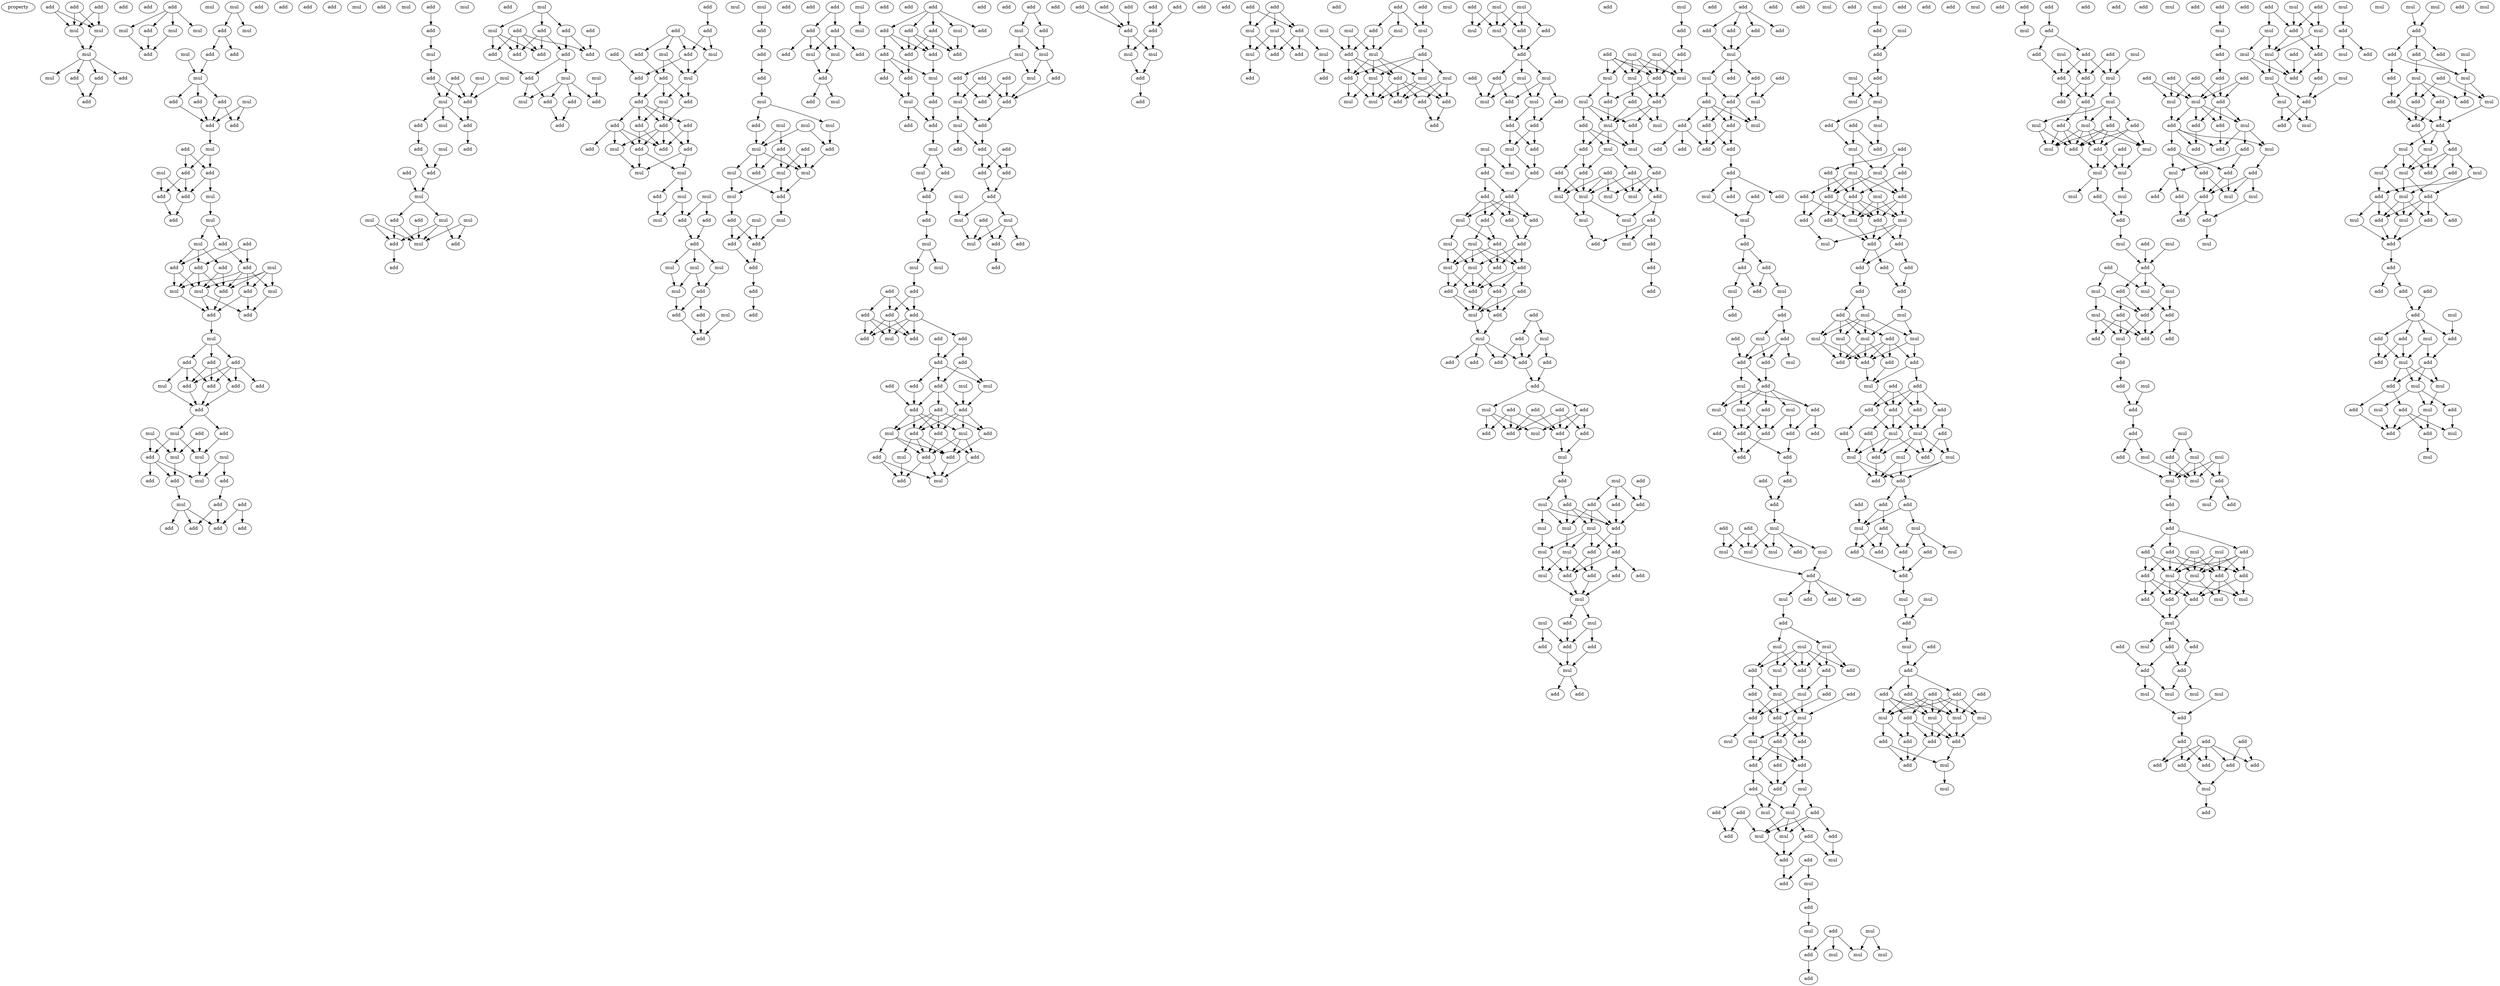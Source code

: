 digraph {
    node [fontcolor=black]
    property [mul=2,lf=1.9]
    0 [ label = add ];
    1 [ label = add ];
    2 [ label = add ];
    3 [ label = add ];
    4 [ label = mul ];
    5 [ label = mul ];
    6 [ label = mul ];
    7 [ label = mul ];
    8 [ label = add ];
    9 [ label = add ];
    10 [ label = add ];
    11 [ label = add ];
    12 [ label = add ];
    13 [ label = add ];
    14 [ label = mul ];
    15 [ label = mul ];
    16 [ label = add ];
    17 [ label = mul ];
    18 [ label = mul ];
    19 [ label = add ];
    20 [ label = mul ];
    21 [ label = add ];
    22 [ label = add ];
    23 [ label = mul ];
    24 [ label = mul ];
    25 [ label = add ];
    26 [ label = add ];
    27 [ label = add ];
    28 [ label = mul ];
    29 [ label = add ];
    30 [ label = add ];
    31 [ label = add ];
    32 [ label = add ];
    33 [ label = mul ];
    34 [ label = add ];
    35 [ label = add ];
    36 [ label = add ];
    37 [ label = mul ];
    38 [ label = add ];
    39 [ label = add ];
    40 [ label = mul ];
    41 [ label = add ];
    42 [ label = mul ];
    43 [ label = add ];
    44 [ label = mul ];
    45 [ label = add ];
    46 [ label = add ];
    47 [ label = add ];
    48 [ label = mul ];
    49 [ label = mul ];
    50 [ label = add ];
    51 [ label = add ];
    52 [ label = mul ];
    53 [ label = add ];
    54 [ label = add ];
    55 [ label = add ];
    56 [ label = add ];
    57 [ label = mul ];
    58 [ label = mul ];
    59 [ label = add ];
    60 [ label = mul ];
    61 [ label = add ];
    62 [ label = add ];
    63 [ label = add ];
    64 [ label = mul ];
    65 [ label = add ];
    66 [ label = add ];
    67 [ label = add ];
    68 [ label = add ];
    69 [ label = add ];
    70 [ label = add ];
    71 [ label = mul ];
    72 [ label = add ];
    73 [ label = add ];
    74 [ label = mul ];
    75 [ label = add ];
    76 [ label = mul ];
    77 [ label = add ];
    78 [ label = add ];
    79 [ label = mul ];
    80 [ label = mul ];
    81 [ label = mul ];
    82 [ label = add ];
    83 [ label = mul ];
    84 [ label = add ];
    85 [ label = add ];
    86 [ label = add ];
    87 [ label = add ];
    88 [ label = mul ];
    89 [ label = add ];
    90 [ label = add ];
    91 [ label = add ];
    92 [ label = add ];
    93 [ label = mul ];
    94 [ label = add ];
    95 [ label = mul ];
    96 [ label = add ];
    97 [ label = mul ];
    98 [ label = mul ];
    99 [ label = add ];
    100 [ label = mul ];
    101 [ label = add ];
    102 [ label = mul ];
    103 [ label = add ];
    104 [ label = mul ];
    105 [ label = add ];
    106 [ label = add ];
    107 [ label = add ];
    108 [ label = mul ];
    109 [ label = add ];
    110 [ label = add ];
    111 [ label = add ];
    112 [ label = mul ];
    113 [ label = mul ];
    114 [ label = add ];
    115 [ label = add ];
    116 [ label = mul ];
    117 [ label = mul ];
    118 [ label = add ];
    119 [ label = mul ];
    120 [ label = add ];
    121 [ label = add ];
    122 [ label = add ];
    123 [ label = mul ];
    124 [ label = add ];
    125 [ label = add ];
    126 [ label = mul ];
    127 [ label = add ];
    128 [ label = add ];
    129 [ label = add ];
    130 [ label = add ];
    131 [ label = add ];
    132 [ label = add ];
    133 [ label = add ];
    134 [ label = mul ];
    135 [ label = add ];
    136 [ label = mul ];
    137 [ label = mul ];
    138 [ label = add ];
    139 [ label = add ];
    140 [ label = add ];
    141 [ label = add ];
    142 [ label = add ];
    143 [ label = add ];
    144 [ label = add ];
    145 [ label = add ];
    146 [ label = add ];
    147 [ label = mul ];
    148 [ label = add ];
    149 [ label = mul ];
    150 [ label = add ];
    151 [ label = add ];
    152 [ label = mul ];
    153 [ label = add ];
    154 [ label = add ];
    155 [ label = mul ];
    156 [ label = add ];
    157 [ label = add ];
    158 [ label = add ];
    159 [ label = add ];
    160 [ label = add ];
    161 [ label = mul ];
    162 [ label = add ];
    163 [ label = add ];
    164 [ label = add ];
    165 [ label = mul ];
    166 [ label = mul ];
    167 [ label = add ];
    168 [ label = mul ];
    169 [ label = mul ];
    170 [ label = mul ];
    171 [ label = mul ];
    172 [ label = add ];
    173 [ label = add ];
    174 [ label = add ];
    175 [ label = mul ];
    176 [ label = mul ];
    177 [ label = mul ];
    178 [ label = mul ];
    179 [ label = add ];
    180 [ label = add ];
    181 [ label = add ];
    182 [ label = mul ];
    183 [ label = add ];
    184 [ label = mul ];
    185 [ label = add ];
    186 [ label = add ];
    187 [ label = add ];
    188 [ label = add ];
    189 [ label = mul ];
    190 [ label = mul ];
    191 [ label = mul ];
    192 [ label = mul ];
    193 [ label = add ];
    194 [ label = mul ];
    195 [ label = add ];
    196 [ label = add ];
    197 [ label = add ];
    198 [ label = mul ];
    199 [ label = mul ];
    200 [ label = mul ];
    201 [ label = add ];
    202 [ label = mul ];
    203 [ label = add ];
    204 [ label = mul ];
    205 [ label = add ];
    206 [ label = mul ];
    207 [ label = add ];
    208 [ label = add ];
    209 [ label = add ];
    210 [ label = add ];
    211 [ label = add ];
    212 [ label = add ];
    213 [ label = add ];
    214 [ label = add ];
    215 [ label = add ];
    216 [ label = add ];
    217 [ label = add ];
    218 [ label = mul ];
    219 [ label = mul ];
    220 [ label = add ];
    221 [ label = mul ];
    222 [ label = add ];
    223 [ label = add ];
    224 [ label = add ];
    225 [ label = mul ];
    226 [ label = mul ];
    227 [ label = add ];
    228 [ label = add ];
    229 [ label = add ];
    230 [ label = add ];
    231 [ label = add ];
    232 [ label = mul ];
    233 [ label = add ];
    234 [ label = add ];
    235 [ label = add ];
    236 [ label = add ];
    237 [ label = add ];
    238 [ label = mul ];
    239 [ label = add ];
    240 [ label = add ];
    241 [ label = mul ];
    242 [ label = add ];
    243 [ label = add ];
    244 [ label = add ];
    245 [ label = mul ];
    246 [ label = mul ];
    247 [ label = add ];
    248 [ label = add ];
    249 [ label = add ];
    250 [ label = mul ];
    251 [ label = add ];
    252 [ label = mul ];
    253 [ label = mul ];
    254 [ label = add ];
    255 [ label = add ];
    256 [ label = add ];
    257 [ label = add ];
    258 [ label = add ];
    259 [ label = add ];
    260 [ label = add ];
    261 [ label = add ];
    262 [ label = add ];
    263 [ label = mul ];
    264 [ label = add ];
    265 [ label = add ];
    266 [ label = add ];
    267 [ label = add ];
    268 [ label = mul ];
    269 [ label = mul ];
    270 [ label = add ];
    271 [ label = add ];
    272 [ label = add ];
    273 [ label = add ];
    274 [ label = add ];
    275 [ label = mul ];
    276 [ label = add ];
    277 [ label = add ];
    278 [ label = mul ];
    279 [ label = mul ];
    280 [ label = add ];
    281 [ label = add ];
    282 [ label = add ];
    283 [ label = add ];
    284 [ label = add ];
    285 [ label = mul ];
    286 [ label = add ];
    287 [ label = mul ];
    288 [ label = add ];
    289 [ label = mul ];
    290 [ label = mul ];
    291 [ label = add ];
    292 [ label = add ];
    293 [ label = mul ];
    294 [ label = add ];
    295 [ label = add ];
    296 [ label = add ];
    297 [ label = add ];
    298 [ label = mul ];
    299 [ label = mul ];
    300 [ label = add ];
    301 [ label = add ];
    302 [ label = add ];
    303 [ label = add ];
    304 [ label = add ];
    305 [ label = add ];
    306 [ label = add ];
    307 [ label = mul ];
    308 [ label = add ];
    309 [ label = mul ];
    310 [ label = add ];
    311 [ label = mul ];
    312 [ label = add ];
    313 [ label = add ];
    314 [ label = mul ];
    315 [ label = add ];
    316 [ label = add ];
    317 [ label = add ];
    318 [ label = add ];
    319 [ label = add ];
    320 [ label = add ];
    321 [ label = add ];
    322 [ label = add ];
    323 [ label = mul ];
    324 [ label = mul ];
    325 [ label = add ];
    326 [ label = add ];
    327 [ label = add ];
    328 [ label = add ];
    329 [ label = add ];
    330 [ label = add ];
    331 [ label = mul ];
    332 [ label = add ];
    333 [ label = mul ];
    334 [ label = add ];
    335 [ label = add ];
    336 [ label = add ];
    337 [ label = mul ];
    338 [ label = mul ];
    339 [ label = add ];
    340 [ label = add ];
    341 [ label = add ];
    342 [ label = add ];
    343 [ label = mul ];
    344 [ label = add ];
    345 [ label = mul ];
    346 [ label = mul ];
    347 [ label = mul ];
    348 [ label = add ];
    349 [ label = mul ];
    350 [ label = add ];
    351 [ label = mul ];
    352 [ label = mul ];
    353 [ label = add ];
    354 [ label = add ];
    355 [ label = mul ];
    356 [ label = add ];
    357 [ label = mul ];
    358 [ label = mul ];
    359 [ label = add ];
    360 [ label = add ];
    361 [ label = add ];
    362 [ label = mul ];
    363 [ label = add ];
    364 [ label = mul ];
    365 [ label = mul ];
    366 [ label = add ];
    367 [ label = mul ];
    368 [ label = mul ];
    369 [ label = add ];
    370 [ label = add ];
    371 [ label = add ];
    372 [ label = mul ];
    373 [ label = add ];
    374 [ label = mul ];
    375 [ label = mul ];
    376 [ label = mul ];
    377 [ label = add ];
    378 [ label = add ];
    379 [ label = add ];
    380 [ label = add ];
    381 [ label = add ];
    382 [ label = mul ];
    383 [ label = mul ];
    384 [ label = add ];
    385 [ label = add ];
    386 [ label = add ];
    387 [ label = mul ];
    388 [ label = add ];
    389 [ label = add ];
    390 [ label = add ];
    391 [ label = mul ];
    392 [ label = add ];
    393 [ label = add ];
    394 [ label = mul ];
    395 [ label = add ];
    396 [ label = mul ];
    397 [ label = add ];
    398 [ label = mul ];
    399 [ label = add ];
    400 [ label = mul ];
    401 [ label = add ];
    402 [ label = add ];
    403 [ label = add ];
    404 [ label = add ];
    405 [ label = add ];
    406 [ label = add ];
    407 [ label = add ];
    408 [ label = mul ];
    409 [ label = add ];
    410 [ label = mul ];
    411 [ label = mul ];
    412 [ label = add ];
    413 [ label = add ];
    414 [ label = add ];
    415 [ label = add ];
    416 [ label = add ];
    417 [ label = add ];
    418 [ label = add ];
    419 [ label = mul ];
    420 [ label = add ];
    421 [ label = add ];
    422 [ label = add ];
    423 [ label = add ];
    424 [ label = mul ];
    425 [ label = add ];
    426 [ label = add ];
    427 [ label = add ];
    428 [ label = mul ];
    429 [ label = add ];
    430 [ label = mul ];
    431 [ label = add ];
    432 [ label = add ];
    433 [ label = mul ];
    434 [ label = add ];
    435 [ label = add ];
    436 [ label = add ];
    437 [ label = mul ];
    438 [ label = add ];
    439 [ label = mul ];
    440 [ label = mul ];
    441 [ label = add ];
    442 [ label = add ];
    443 [ label = mul ];
    444 [ label = mul ];
    445 [ label = mul ];
    446 [ label = add ];
    447 [ label = add ];
    448 [ label = add ];
    449 [ label = add ];
    450 [ label = mul ];
    451 [ label = mul ];
    452 [ label = mul ];
    453 [ label = add ];
    454 [ label = add ];
    455 [ label = add ];
    456 [ label = add ];
    457 [ label = mul ];
    458 [ label = mul ];
    459 [ label = add ];
    460 [ label = add ];
    461 [ label = add ];
    462 [ label = add ];
    463 [ label = mul ];
    464 [ label = add ];
    465 [ label = mul ];
    466 [ label = add ];
    467 [ label = mul ];
    468 [ label = add ];
    469 [ label = mul ];
    470 [ label = mul ];
    471 [ label = add ];
    472 [ label = add ];
    473 [ label = add ];
    474 [ label = mul ];
    475 [ label = mul ];
    476 [ label = add ];
    477 [ label = mul ];
    478 [ label = add ];
    479 [ label = add ];
    480 [ label = mul ];
    481 [ label = mul ];
    482 [ label = add ];
    483 [ label = add ];
    484 [ label = add ];
    485 [ label = add ];
    486 [ label = add ];
    487 [ label = mul ];
    488 [ label = add ];
    489 [ label = mul ];
    490 [ label = mul ];
    491 [ label = mul ];
    492 [ label = mul ];
    493 [ label = add ];
    494 [ label = mul ];
    495 [ label = add ];
    496 [ label = add ];
    497 [ label = mul ];
    498 [ label = add ];
    499 [ label = add ];
    500 [ label = add ];
    501 [ label = add ];
    502 [ label = add ];
    503 [ label = add ];
    504 [ label = add ];
    505 [ label = mul ];
    506 [ label = add ];
    507 [ label = mul ];
    508 [ label = add ];
    509 [ label = add ];
    510 [ label = mul ];
    511 [ label = add ];
    512 [ label = add ];
    513 [ label = add ];
    514 [ label = add ];
    515 [ label = add ];
    516 [ label = mul ];
    517 [ label = add ];
    518 [ label = add ];
    519 [ label = add ];
    520 [ label = add ];
    521 [ label = add ];
    522 [ label = add ];
    523 [ label = add ];
    524 [ label = add ];
    525 [ label = add ];
    526 [ label = mul ];
    527 [ label = mul ];
    528 [ label = add ];
    529 [ label = add ];
    530 [ label = add ];
    531 [ label = mul ];
    532 [ label = mul ];
    533 [ label = add ];
    534 [ label = add ];
    535 [ label = add ];
    536 [ label = add ];
    537 [ label = add ];
    538 [ label = add ];
    539 [ label = mul ];
    540 [ label = add ];
    541 [ label = add ];
    542 [ label = mul ];
    543 [ label = mul ];
    544 [ label = add ];
    545 [ label = mul ];
    546 [ label = add ];
    547 [ label = add ];
    548 [ label = mul ];
    549 [ label = mul ];
    550 [ label = add ];
    551 [ label = add ];
    552 [ label = add ];
    553 [ label = add ];
    554 [ label = add ];
    555 [ label = add ];
    556 [ label = add ];
    557 [ label = add ];
    558 [ label = add ];
    559 [ label = add ];
    560 [ label = mul ];
    561 [ label = add ];
    562 [ label = add ];
    563 [ label = mul ];
    564 [ label = mul ];
    565 [ label = mul ];
    566 [ label = mul ];
    567 [ label = add ];
    568 [ label = add ];
    569 [ label = mul ];
    570 [ label = add ];
    571 [ label = add ];
    572 [ label = mul ];
    573 [ label = add ];
    574 [ label = add ];
    575 [ label = mul ];
    576 [ label = mul ];
    577 [ label = mul ];
    578 [ label = add ];
    579 [ label = add ];
    580 [ label = add ];
    581 [ label = mul ];
    582 [ label = add ];
    583 [ label = add ];
    584 [ label = mul ];
    585 [ label = add ];
    586 [ label = add ];
    587 [ label = mul ];
    588 [ label = add ];
    589 [ label = mul ];
    590 [ label = add ];
    591 [ label = add ];
    592 [ label = mul ];
    593 [ label = add ];
    594 [ label = mul ];
    595 [ label = add ];
    596 [ label = add ];
    597 [ label = add ];
    598 [ label = add ];
    599 [ label = mul ];
    600 [ label = add ];
    601 [ label = add ];
    602 [ label = add ];
    603 [ label = mul ];
    604 [ label = add ];
    605 [ label = mul ];
    606 [ label = add ];
    607 [ label = add ];
    608 [ label = mul ];
    609 [ label = add ];
    610 [ label = add ];
    611 [ label = mul ];
    612 [ label = mul ];
    613 [ label = add ];
    614 [ label = add ];
    615 [ label = add ];
    616 [ label = mul ];
    617 [ label = add ];
    618 [ label = add ];
    619 [ label = mul ];
    620 [ label = mul ];
    621 [ label = mul ];
    622 [ label = mul ];
    623 [ label = add ];
    624 [ label = mul ];
    625 [ label = mul ];
    626 [ label = add ];
    627 [ label = mul ];
    628 [ label = add ];
    629 [ label = add ];
    630 [ label = mul ];
    631 [ label = add ];
    632 [ label = mul ];
    633 [ label = mul ];
    634 [ label = add ];
    635 [ label = add ];
    636 [ label = mul ];
    637 [ label = add ];
    638 [ label = add ];
    639 [ label = mul ];
    640 [ label = mul ];
    641 [ label = mul ];
    642 [ label = add ];
    643 [ label = add ];
    644 [ label = add ];
    645 [ label = mul ];
    646 [ label = add ];
    647 [ label = add ];
    648 [ label = add ];
    649 [ label = add ];
    650 [ label = mul ];
    651 [ label = add ];
    652 [ label = add ];
    653 [ label = mul ];
    654 [ label = mul ];
    655 [ label = add ];
    656 [ label = add ];
    657 [ label = add ];
    658 [ label = add ];
    659 [ label = add ];
    660 [ label = add ];
    661 [ label = add ];
    662 [ label = mul ];
    663 [ label = mul ];
    664 [ label = add ];
    665 [ label = mul ];
    666 [ label = add ];
    667 [ label = mul ];
    668 [ label = mul ];
    669 [ label = mul ];
    670 [ label = add ];
    671 [ label = add ];
    672 [ label = add ];
    673 [ label = add ];
    674 [ label = add ];
    675 [ label = mul ];
    676 [ label = add ];
    677 [ label = add ];
    678 [ label = add ];
    679 [ label = add ];
    680 [ label = add ];
    681 [ label = mul ];
    682 [ label = add ];
    683 [ label = add ];
    684 [ label = add ];
    685 [ label = mul ];
    686 [ label = mul ];
    687 [ label = add ];
    688 [ label = mul ];
    689 [ label = mul ];
    690 [ label = add ];
    691 [ label = add ];
    692 [ label = add ];
    693 [ label = add ];
    694 [ label = add ];
    695 [ label = add ];
    696 [ label = add ];
    697 [ label = mul ];
    698 [ label = add ];
    699 [ label = mul ];
    700 [ label = add ];
    701 [ label = add ];
    702 [ label = add ];
    703 [ label = add ];
    704 [ label = mul ];
    705 [ label = add ];
    706 [ label = mul ];
    707 [ label = add ];
    708 [ label = mul ];
    709 [ label = add ];
    710 [ label = mul ];
    711 [ label = add ];
    712 [ label = mul ];
    713 [ label = add ];
    714 [ label = add ];
    715 [ label = add ];
    716 [ label = add ];
    717 [ label = add ];
    718 [ label = add ];
    719 [ label = add ];
    720 [ label = add ];
    721 [ label = mul ];
    722 [ label = mul ];
    723 [ label = mul ];
    724 [ label = mul ];
    725 [ label = add ];
    726 [ label = add ];
    727 [ label = add ];
    728 [ label = add ];
    729 [ label = add ];
    730 [ label = add ];
    731 [ label = mul ];
    732 [ label = mul ];
    733 [ label = add ];
    734 [ label = mul ];
    735 [ label = add ];
    736 [ label = add ];
    737 [ label = add ];
    738 [ label = mul ];
    739 [ label = add ];
    740 [ label = mul ];
    741 [ label = add ];
    742 [ label = add ];
    743 [ label = mul ];
    744 [ label = add ];
    745 [ label = add ];
    746 [ label = add ];
    747 [ label = mul ];
    748 [ label = add ];
    749 [ label = mul ];
    750 [ label = add ];
    751 [ label = mul ];
    752 [ label = add ];
    753 [ label = mul ];
    754 [ label = add ];
    755 [ label = add ];
    756 [ label = mul ];
    757 [ label = add ];
    758 [ label = mul ];
    759 [ label = mul ];
    760 [ label = add ];
    761 [ label = add ];
    762 [ label = mul ];
    763 [ label = mul ];
    764 [ label = add ];
    765 [ label = mul ];
    766 [ label = add ];
    767 [ label = mul ];
    768 [ label = add ];
    769 [ label = add ];
    770 [ label = add ];
    771 [ label = mul ];
    772 [ label = mul ];
    773 [ label = mul ];
    774 [ label = add ];
    775 [ label = add ];
    776 [ label = mul ];
    777 [ label = add ];
    778 [ label = add ];
    779 [ label = mul ];
    780 [ label = add ];
    781 [ label = add ];
    782 [ label = add ];
    783 [ label = add ];
    784 [ label = mul ];
    785 [ label = add ];
    786 [ label = add ];
    787 [ label = mul ];
    788 [ label = mul ];
    789 [ label = mul ];
    790 [ label = add ];
    791 [ label = mul ];
    792 [ label = add ];
    793 [ label = add ];
    794 [ label = mul ];
    795 [ label = mul ];
    796 [ label = add ];
    797 [ label = mul ];
    798 [ label = add ];
    799 [ label = add ];
    800 [ label = add ];
    801 [ label = add ];
    802 [ label = add ];
    803 [ label = mul ];
    804 [ label = mul ];
    805 [ label = add ];
    806 [ label = add ];
    807 [ label = add ];
    808 [ label = mul ];
    809 [ label = mul ];
    810 [ label = add ];
    811 [ label = add ];
    812 [ label = mul ];
    813 [ label = mul ];
    814 [ label = add ];
    815 [ label = mul ];
    816 [ label = add ];
    817 [ label = add ];
    818 [ label = add ];
    819 [ label = add ];
    820 [ label = mul ];
    821 [ label = add ];
    822 [ label = add ];
    823 [ label = add ];
    824 [ label = mul ];
    825 [ label = mul ];
    826 [ label = mul ];
    827 [ label = mul ];
    828 [ label = add ];
    829 [ label = add ];
    830 [ label = add ];
    831 [ label = add ];
    832 [ label = add ];
    833 [ label = add ];
    834 [ label = add ];
    835 [ label = add ];
    836 [ label = add ];
    837 [ label = mul ];
    838 [ label = mul ];
    839 [ label = add ];
    840 [ label = add ];
    841 [ label = add ];
    842 [ label = add ];
    843 [ label = mul ];
    844 [ label = add ];
    845 [ label = add ];
    846 [ label = add ];
    847 [ label = add ];
    848 [ label = add ];
    849 [ label = add ];
    850 [ label = mul ];
    851 [ label = add ];
    852 [ label = mul ];
    853 [ label = mul ];
    854 [ label = add ];
    855 [ label = add ];
    856 [ label = add ];
    857 [ label = add ];
    858 [ label = add ];
    859 [ label = add ];
    860 [ label = mul ];
    861 [ label = add ];
    862 [ label = add ];
    863 [ label = mul ];
    864 [ label = add ];
    865 [ label = add ];
    866 [ label = add ];
    867 [ label = mul ];
    868 [ label = add ];
    869 [ label = mul ];
    870 [ label = add ];
    871 [ label = add ];
    872 [ label = add ];
    873 [ label = mul ];
    874 [ label = add ];
    875 [ label = mul ];
    876 [ label = add ];
    877 [ label = mul ];
    878 [ label = add ];
    879 [ label = mul ];
    880 [ label = mul ];
    881 [ label = mul ];
    882 [ label = add ];
    883 [ label = add ];
    884 [ label = add ];
    885 [ label = add ];
    886 [ label = mul ];
    887 [ label = mul ];
    888 [ label = mul ];
    889 [ label = add ];
    890 [ label = mul ];
    891 [ label = add ];
    892 [ label = mul ];
    893 [ label = add ];
    894 [ label = mul ];
    895 [ label = mul ];
    896 [ label = mul ];
    897 [ label = mul ];
    898 [ label = add ];
    899 [ label = add ];
    900 [ label = add ];
    901 [ label = add ];
    902 [ label = add ];
    903 [ label = mul ];
    904 [ label = add ];
    905 [ label = add ];
    906 [ label = mul ];
    907 [ label = mul ];
    908 [ label = add ];
    909 [ label = add ];
    910 [ label = mul ];
    911 [ label = add ];
    912 [ label = add ];
    913 [ label = add ];
    914 [ label = add ];
    915 [ label = add ];
    916 [ label = add ];
    917 [ label = mul ];
    918 [ label = mul ];
    919 [ label = mul ];
    920 [ label = add ];
    921 [ label = add ];
    922 [ label = mul ];
    923 [ label = mul ];
    924 [ label = add ];
    925 [ label = mul ];
    926 [ label = add ];
    927 [ label = mul ];
    928 [ label = mul ];
    929 [ label = add ];
    930 [ label = add ];
    931 [ label = add ];
    932 [ label = add ];
    933 [ label = mul ];
    934 [ label = add ];
    935 [ label = add ];
    936 [ label = add ];
    937 [ label = add ];
    938 [ label = mul ];
    939 [ label = add ];
    940 [ label = mul ];
    941 [ label = add ];
    942 [ label = add ];
    943 [ label = add ];
    944 [ label = add ];
    945 [ label = add ];
    946 [ label = mul ];
    947 [ label = mul ];
    948 [ label = add ];
    949 [ label = mul ];
    950 [ label = add ];
    951 [ label = add ];
    952 [ label = mul ];
    953 [ label = add ];
    954 [ label = mul ];
    955 [ label = mul ];
    956 [ label = add ];
    957 [ label = add ];
    958 [ label = mul ];
    0 -> 4 [ name = 0 ];
    0 -> 5 [ name = 1 ];
    1 -> 4 [ name = 2 ];
    1 -> 5 [ name = 3 ];
    3 -> 4 [ name = 4 ];
    3 -> 5 [ name = 5 ];
    4 -> 6 [ name = 6 ];
    5 -> 6 [ name = 7 ];
    6 -> 7 [ name = 8 ];
    6 -> 9 [ name = 9 ];
    6 -> 10 [ name = 10 ];
    6 -> 11 [ name = 11 ];
    9 -> 12 [ name = 12 ];
    10 -> 12 [ name = 13 ];
    13 -> 15 [ name = 14 ];
    13 -> 16 [ name = 15 ];
    13 -> 17 [ name = 16 ];
    13 -> 18 [ name = 17 ];
    15 -> 19 [ name = 18 ];
    16 -> 19 [ name = 19 ];
    17 -> 19 [ name = 20 ];
    20 -> 22 [ name = 21 ];
    20 -> 23 [ name = 22 ];
    22 -> 25 [ name = 23 ];
    22 -> 27 [ name = 24 ];
    24 -> 28 [ name = 25 ];
    25 -> 28 [ name = 26 ];
    28 -> 29 [ name = 27 ];
    28 -> 31 [ name = 28 ];
    28 -> 32 [ name = 29 ];
    29 -> 34 [ name = 30 ];
    29 -> 35 [ name = 31 ];
    31 -> 34 [ name = 32 ];
    32 -> 34 [ name = 33 ];
    33 -> 34 [ name = 34 ];
    33 -> 35 [ name = 35 ];
    34 -> 37 [ name = 36 ];
    36 -> 39 [ name = 37 ];
    36 -> 41 [ name = 38 ];
    37 -> 39 [ name = 39 ];
    37 -> 41 [ name = 40 ];
    39 -> 43 [ name = 41 ];
    39 -> 46 [ name = 42 ];
    40 -> 43 [ name = 43 ];
    40 -> 46 [ name = 44 ];
    41 -> 44 [ name = 45 ];
    41 -> 46 [ name = 46 ];
    43 -> 47 [ name = 47 ];
    44 -> 48 [ name = 48 ];
    46 -> 47 [ name = 49 ];
    48 -> 49 [ name = 50 ];
    48 -> 51 [ name = 51 ];
    49 -> 53 [ name = 52 ];
    49 -> 54 [ name = 53 ];
    49 -> 56 [ name = 54 ];
    50 -> 53 [ name = 55 ];
    50 -> 55 [ name = 56 ];
    51 -> 55 [ name = 57 ];
    51 -> 56 [ name = 58 ];
    52 -> 58 [ name = 59 ];
    52 -> 59 [ name = 60 ];
    52 -> 60 [ name = 61 ];
    52 -> 61 [ name = 62 ];
    53 -> 57 [ name = 63 ];
    53 -> 58 [ name = 64 ];
    53 -> 59 [ name = 65 ];
    54 -> 58 [ name = 66 ];
    54 -> 59 [ name = 67 ];
    55 -> 57 [ name = 68 ];
    55 -> 59 [ name = 69 ];
    55 -> 60 [ name = 70 ];
    55 -> 61 [ name = 71 ];
    56 -> 57 [ name = 72 ];
    56 -> 58 [ name = 73 ];
    57 -> 62 [ name = 74 ];
    58 -> 62 [ name = 75 ];
    58 -> 63 [ name = 76 ];
    59 -> 62 [ name = 77 ];
    60 -> 63 [ name = 78 ];
    61 -> 62 [ name = 79 ];
    61 -> 63 [ name = 80 ];
    62 -> 64 [ name = 81 ];
    64 -> 65 [ name = 82 ];
    64 -> 66 [ name = 83 ];
    64 -> 67 [ name = 84 ];
    65 -> 68 [ name = 85 ];
    65 -> 69 [ name = 86 ];
    65 -> 72 [ name = 87 ];
    66 -> 68 [ name = 88 ];
    66 -> 69 [ name = 89 ];
    66 -> 70 [ name = 90 ];
    66 -> 72 [ name = 91 ];
    67 -> 68 [ name = 92 ];
    67 -> 69 [ name = 93 ];
    67 -> 71 [ name = 94 ];
    68 -> 73 [ name = 95 ];
    69 -> 73 [ name = 96 ];
    71 -> 73 [ name = 97 ];
    72 -> 73 [ name = 98 ];
    73 -> 74 [ name = 99 ];
    73 -> 77 [ name = 100 ];
    74 -> 78 [ name = 101 ];
    74 -> 79 [ name = 102 ];
    74 -> 81 [ name = 103 ];
    75 -> 79 [ name = 104 ];
    75 -> 81 [ name = 105 ];
    76 -> 78 [ name = 106 ];
    76 -> 81 [ name = 107 ];
    77 -> 79 [ name = 108 ];
    78 -> 82 [ name = 109 ];
    78 -> 83 [ name = 110 ];
    78 -> 84 [ name = 111 ];
    79 -> 83 [ name = 112 ];
    80 -> 83 [ name = 113 ];
    80 -> 85 [ name = 114 ];
    81 -> 84 [ name = 115 ];
    84 -> 88 [ name = 116 ];
    85 -> 86 [ name = 117 ];
    86 -> 89 [ name = 118 ];
    86 -> 90 [ name = 119 ];
    87 -> 90 [ name = 120 ];
    87 -> 92 [ name = 121 ];
    88 -> 89 [ name = 122 ];
    88 -> 90 [ name = 123 ];
    88 -> 91 [ name = 124 ];
    94 -> 96 [ name = 125 ];
    96 -> 97 [ name = 126 ];
    97 -> 99 [ name = 127 ];
    98 -> 103 [ name = 128 ];
    99 -> 102 [ name = 129 ];
    99 -> 103 [ name = 130 ];
    100 -> 103 [ name = 131 ];
    101 -> 102 [ name = 132 ];
    101 -> 103 [ name = 133 ];
    102 -> 104 [ name = 134 ];
    102 -> 105 [ name = 135 ];
    102 -> 106 [ name = 136 ];
    103 -> 106 [ name = 137 ];
    105 -> 109 [ name = 138 ];
    106 -> 107 [ name = 139 ];
    108 -> 111 [ name = 140 ];
    109 -> 111 [ name = 141 ];
    110 -> 112 [ name = 142 ];
    111 -> 112 [ name = 143 ];
    112 -> 113 [ name = 144 ];
    112 -> 115 [ name = 145 ];
    113 -> 118 [ name = 146 ];
    113 -> 119 [ name = 147 ];
    113 -> 120 [ name = 148 ];
    114 -> 119 [ name = 149 ];
    115 -> 118 [ name = 150 ];
    115 -> 119 [ name = 151 ];
    116 -> 118 [ name = 152 ];
    116 -> 119 [ name = 153 ];
    117 -> 119 [ name = 154 ];
    117 -> 120 [ name = 155 ];
    118 -> 122 [ name = 156 ];
    123 -> 126 [ name = 157 ];
    123 -> 127 [ name = 158 ];
    123 -> 128 [ name = 159 ];
    124 -> 132 [ name = 160 ];
    125 -> 129 [ name = 161 ];
    125 -> 131 [ name = 162 ];
    125 -> 132 [ name = 163 ];
    125 -> 133 [ name = 164 ];
    126 -> 129 [ name = 165 ];
    126 -> 131 [ name = 166 ];
    126 -> 133 [ name = 167 ];
    127 -> 130 [ name = 168 ];
    127 -> 132 [ name = 169 ];
    128 -> 130 [ name = 170 ];
    128 -> 131 [ name = 171 ];
    128 -> 133 [ name = 172 ];
    129 -> 135 [ name = 173 ];
    130 -> 135 [ name = 174 ];
    130 -> 136 [ name = 175 ];
    134 -> 138 [ name = 176 ];
    135 -> 137 [ name = 177 ];
    135 -> 140 [ name = 178 ];
    136 -> 137 [ name = 179 ];
    136 -> 138 [ name = 180 ];
    136 -> 139 [ name = 181 ];
    136 -> 140 [ name = 182 ];
    139 -> 141 [ name = 183 ];
    140 -> 141 [ name = 184 ];
    142 -> 144 [ name = 185 ];
    143 -> 145 [ name = 186 ];
    143 -> 147 [ name = 187 ];
    143 -> 148 [ name = 188 ];
    143 -> 149 [ name = 189 ];
    144 -> 147 [ name = 190 ];
    144 -> 148 [ name = 191 ];
    145 -> 151 [ name = 192 ];
    146 -> 150 [ name = 193 ];
    147 -> 152 [ name = 194 ];
    148 -> 150 [ name = 195 ];
    148 -> 152 [ name = 196 ];
    149 -> 151 [ name = 197 ];
    149 -> 152 [ name = 198 ];
    150 -> 153 [ name = 199 ];
    151 -> 153 [ name = 200 ];
    151 -> 154 [ name = 201 ];
    151 -> 155 [ name = 202 ];
    152 -> 154 [ name = 203 ];
    152 -> 155 [ name = 204 ];
    153 -> 156 [ name = 205 ];
    153 -> 157 [ name = 206 ];
    153 -> 158 [ name = 207 ];
    153 -> 159 [ name = 208 ];
    154 -> 157 [ name = 209 ];
    155 -> 157 [ name = 210 ];
    155 -> 158 [ name = 211 ];
    156 -> 163 [ name = 212 ];
    156 -> 164 [ name = 213 ];
    157 -> 161 [ name = 214 ];
    157 -> 162 [ name = 215 ];
    157 -> 163 [ name = 216 ];
    157 -> 164 [ name = 217 ];
    158 -> 162 [ name = 218 ];
    158 -> 164 [ name = 219 ];
    159 -> 160 [ name = 220 ];
    159 -> 161 [ name = 221 ];
    159 -> 162 [ name = 222 ];
    159 -> 164 [ name = 223 ];
    161 -> 166 [ name = 224 ];
    162 -> 165 [ name = 225 ];
    162 -> 166 [ name = 226 ];
    163 -> 165 [ name = 227 ];
    163 -> 166 [ name = 228 ];
    165 -> 167 [ name = 229 ];
    165 -> 169 [ name = 230 ];
    167 -> 171 [ name = 231 ];
    169 -> 171 [ name = 232 ];
    169 -> 172 [ name = 233 ];
    170 -> 172 [ name = 234 ];
    170 -> 173 [ name = 235 ];
    172 -> 174 [ name = 236 ];
    173 -> 174 [ name = 237 ];
    174 -> 175 [ name = 238 ];
    174 -> 176 [ name = 239 ];
    174 -> 177 [ name = 240 ];
    175 -> 178 [ name = 241 ];
    175 -> 179 [ name = 242 ];
    176 -> 179 [ name = 243 ];
    177 -> 178 [ name = 244 ];
    178 -> 181 [ name = 245 ];
    179 -> 180 [ name = 246 ];
    179 -> 181 [ name = 247 ];
    180 -> 183 [ name = 248 ];
    181 -> 183 [ name = 249 ];
    182 -> 183 [ name = 250 ];
    184 -> 185 [ name = 251 ];
    185 -> 186 [ name = 252 ];
    186 -> 188 [ name = 253 ];
    188 -> 189 [ name = 254 ];
    189 -> 192 [ name = 255 ];
    189 -> 193 [ name = 256 ];
    190 -> 194 [ name = 257 ];
    190 -> 197 [ name = 258 ];
    191 -> 194 [ name = 259 ];
    191 -> 196 [ name = 260 ];
    192 -> 196 [ name = 261 ];
    193 -> 194 [ name = 262 ];
    194 -> 198 [ name = 263 ];
    194 -> 199 [ name = 264 ];
    194 -> 201 [ name = 265 ];
    195 -> 199 [ name = 266 ];
    195 -> 200 [ name = 267 ];
    196 -> 199 [ name = 268 ];
    197 -> 199 [ name = 269 ];
    197 -> 200 [ name = 270 ];
    197 -> 201 [ name = 271 ];
    198 -> 202 [ name = 272 ];
    198 -> 203 [ name = 273 ];
    199 -> 203 [ name = 274 ];
    200 -> 202 [ name = 275 ];
    200 -> 203 [ name = 276 ];
    202 -> 205 [ name = 277 ];
    203 -> 206 [ name = 278 ];
    204 -> 208 [ name = 279 ];
    204 -> 209 [ name = 280 ];
    205 -> 208 [ name = 281 ];
    205 -> 209 [ name = 282 ];
    206 -> 209 [ name = 283 ];
    208 -> 210 [ name = 284 ];
    209 -> 210 [ name = 285 ];
    210 -> 211 [ name = 286 ];
    211 -> 212 [ name = 287 ];
    213 -> 214 [ name = 288 ];
    213 -> 215 [ name = 289 ];
    214 -> 217 [ name = 290 ];
    214 -> 218 [ name = 291 ];
    214 -> 219 [ name = 292 ];
    215 -> 216 [ name = 293 ];
    215 -> 218 [ name = 294 ];
    215 -> 219 [ name = 295 ];
    218 -> 220 [ name = 296 ];
    219 -> 220 [ name = 297 ];
    220 -> 223 [ name = 298 ];
    220 -> 225 [ name = 299 ];
    221 -> 226 [ name = 300 ];
    227 -> 228 [ name = 301 ];
    227 -> 229 [ name = 302 ];
    227 -> 230 [ name = 303 ];
    227 -> 231 [ name = 304 ];
    227 -> 232 [ name = 305 ];
    228 -> 234 [ name = 306 ];
    228 -> 235 [ name = 307 ];
    228 -> 236 [ name = 308 ];
    230 -> 233 [ name = 309 ];
    230 -> 234 [ name = 310 ];
    230 -> 235 [ name = 311 ];
    231 -> 233 [ name = 312 ];
    231 -> 234 [ name = 313 ];
    231 -> 235 [ name = 314 ];
    232 -> 233 [ name = 315 ];
    234 -> 238 [ name = 316 ];
    235 -> 239 [ name = 317 ];
    236 -> 237 [ name = 318 ];
    236 -> 238 [ name = 319 ];
    236 -> 239 [ name = 320 ];
    237 -> 241 [ name = 321 ];
    238 -> 242 [ name = 322 ];
    239 -> 241 [ name = 323 ];
    241 -> 243 [ name = 324 ];
    241 -> 244 [ name = 325 ];
    242 -> 243 [ name = 326 ];
    243 -> 245 [ name = 327 ];
    245 -> 246 [ name = 328 ];
    245 -> 247 [ name = 329 ];
    246 -> 248 [ name = 330 ];
    247 -> 248 [ name = 331 ];
    248 -> 249 [ name = 332 ];
    249 -> 250 [ name = 333 ];
    250 -> 252 [ name = 334 ];
    250 -> 253 [ name = 335 ];
    252 -> 254 [ name = 336 ];
    254 -> 256 [ name = 337 ];
    254 -> 258 [ name = 338 ];
    255 -> 256 [ name = 339 ];
    255 -> 257 [ name = 340 ];
    255 -> 258 [ name = 341 ];
    256 -> 259 [ name = 342 ];
    256 -> 260 [ name = 343 ];
    256 -> 262 [ name = 344 ];
    256 -> 263 [ name = 345 ];
    257 -> 260 [ name = 346 ];
    257 -> 262 [ name = 347 ];
    257 -> 263 [ name = 348 ];
    258 -> 260 [ name = 349 ];
    258 -> 262 [ name = 350 ];
    258 -> 263 [ name = 351 ];
    259 -> 264 [ name = 352 ];
    259 -> 265 [ name = 353 ];
    261 -> 264 [ name = 354 ];
    264 -> 267 [ name = 355 ];
    264 -> 268 [ name = 356 ];
    264 -> 270 [ name = 357 ];
    265 -> 267 [ name = 358 ];
    265 -> 268 [ name = 359 ];
    266 -> 271 [ name = 360 ];
    267 -> 271 [ name = 361 ];
    267 -> 272 [ name = 362 ];
    267 -> 273 [ name = 363 ];
    268 -> 272 [ name = 364 ];
    269 -> 272 [ name = 365 ];
    270 -> 271 [ name = 366 ];
    271 -> 275 [ name = 367 ];
    271 -> 276 [ name = 368 ];
    271 -> 277 [ name = 369 ];
    271 -> 278 [ name = 370 ];
    272 -> 274 [ name = 371 ];
    272 -> 276 [ name = 372 ];
    272 -> 277 [ name = 373 ];
    272 -> 278 [ name = 374 ];
    273 -> 274 [ name = 375 ];
    273 -> 275 [ name = 376 ];
    273 -> 276 [ name = 377 ];
    273 -> 277 [ name = 378 ];
    274 -> 280 [ name = 379 ];
    275 -> 280 [ name = 380 ];
    275 -> 281 [ name = 381 ];
    275 -> 282 [ name = 382 ];
    276 -> 281 [ name = 383 ];
    276 -> 283 [ name = 384 ];
    277 -> 279 [ name = 385 ];
    277 -> 280 [ name = 386 ];
    277 -> 281 [ name = 387 ];
    278 -> 280 [ name = 388 ];
    278 -> 281 [ name = 389 ];
    278 -> 283 [ name = 390 ];
    279 -> 284 [ name = 391 ];
    280 -> 285 [ name = 392 ];
    281 -> 284 [ name = 393 ];
    281 -> 285 [ name = 394 ];
    282 -> 284 [ name = 395 ];
    282 -> 285 [ name = 396 ];
    283 -> 285 [ name = 397 ];
    286 -> 287 [ name = 398 ];
    286 -> 288 [ name = 399 ];
    287 -> 289 [ name = 400 ];
    287 -> 290 [ name = 401 ];
    288 -> 289 [ name = 402 ];
    289 -> 293 [ name = 403 ];
    289 -> 294 [ name = 404 ];
    290 -> 292 [ name = 405 ];
    290 -> 293 [ name = 406 ];
    291 -> 296 [ name = 407 ];
    291 -> 297 [ name = 408 ];
    292 -> 297 [ name = 409 ];
    292 -> 298 [ name = 410 ];
    293 -> 296 [ name = 411 ];
    294 -> 296 [ name = 412 ];
    295 -> 296 [ name = 413 ];
    295 -> 298 [ name = 414 ];
    296 -> 300 [ name = 415 ];
    298 -> 299 [ name = 416 ];
    298 -> 300 [ name = 417 ];
    299 -> 301 [ name = 418 ];
    299 -> 303 [ name = 419 ];
    300 -> 301 [ name = 420 ];
    301 -> 304 [ name = 421 ];
    301 -> 305 [ name = 422 ];
    302 -> 304 [ name = 423 ];
    302 -> 305 [ name = 424 ];
    304 -> 308 [ name = 425 ];
    305 -> 308 [ name = 426 ];
    307 -> 309 [ name = 427 ];
    308 -> 309 [ name = 428 ];
    308 -> 311 [ name = 429 ];
    309 -> 314 [ name = 430 ];
    310 -> 313 [ name = 431 ];
    310 -> 314 [ name = 432 ];
    311 -> 312 [ name = 433 ];
    311 -> 313 [ name = 434 ];
    311 -> 314 [ name = 435 ];
    313 -> 315 [ name = 436 ];
    316 -> 321 [ name = 437 ];
    317 -> 321 [ name = 438 ];
    318 -> 322 [ name = 439 ];
    319 -> 322 [ name = 440 ];
    320 -> 321 [ name = 441 ];
    321 -> 323 [ name = 442 ];
    321 -> 324 [ name = 443 ];
    322 -> 323 [ name = 444 ];
    322 -> 324 [ name = 445 ];
    323 -> 325 [ name = 446 ];
    324 -> 325 [ name = 447 ];
    325 -> 327 [ name = 448 ];
    329 -> 331 [ name = 449 ];
    329 -> 332 [ name = 450 ];
    329 -> 333 [ name = 451 ];
    330 -> 332 [ name = 452 ];
    330 -> 333 [ name = 453 ];
    331 -> 335 [ name = 454 ];
    331 -> 336 [ name = 455 ];
    331 -> 338 [ name = 456 ];
    332 -> 335 [ name = 457 ];
    332 -> 336 [ name = 458 ];
    332 -> 337 [ name = 459 ];
    333 -> 335 [ name = 460 ];
    333 -> 338 [ name = 461 ];
    337 -> 340 [ name = 462 ];
    338 -> 339 [ name = 463 ];
    341 -> 345 [ name = 464 ];
    342 -> 344 [ name = 465 ];
    342 -> 345 [ name = 466 ];
    342 -> 346 [ name = 467 ];
    343 -> 348 [ name = 468 ];
    343 -> 349 [ name = 469 ];
    344 -> 348 [ name = 470 ];
    344 -> 349 [ name = 471 ];
    345 -> 350 [ name = 472 ];
    346 -> 349 [ name = 473 ];
    347 -> 348 [ name = 474 ];
    348 -> 351 [ name = 475 ];
    348 -> 353 [ name = 476 ];
    348 -> 354 [ name = 477 ];
    349 -> 351 [ name = 478 ];
    349 -> 352 [ name = 479 ];
    349 -> 353 [ name = 480 ];
    349 -> 354 [ name = 481 ];
    350 -> 351 [ name = 482 ];
    350 -> 352 [ name = 483 ];
    350 -> 354 [ name = 484 ];
    350 -> 355 [ name = 485 ];
    351 -> 356 [ name = 486 ];
    351 -> 357 [ name = 487 ];
    351 -> 358 [ name = 488 ];
    352 -> 356 [ name = 489 ];
    352 -> 358 [ name = 490 ];
    352 -> 359 [ name = 491 ];
    353 -> 356 [ name = 492 ];
    353 -> 358 [ name = 493 ];
    353 -> 359 [ name = 494 ];
    353 -> 360 [ name = 495 ];
    354 -> 357 [ name = 496 ];
    354 -> 358 [ name = 497 ];
    355 -> 356 [ name = 498 ];
    355 -> 359 [ name = 499 ];
    355 -> 360 [ name = 500 ];
    359 -> 361 [ name = 501 ];
    360 -> 361 [ name = 502 ];
    363 -> 367 [ name = 503 ];
    363 -> 368 [ name = 504 ];
    364 -> 366 [ name = 505 ];
    364 -> 368 [ name = 506 ];
    364 -> 369 [ name = 507 ];
    365 -> 366 [ name = 508 ];
    365 -> 367 [ name = 509 ];
    365 -> 368 [ name = 510 ];
    366 -> 370 [ name = 511 ];
    368 -> 370 [ name = 512 ];
    369 -> 370 [ name = 513 ];
    370 -> 371 [ name = 514 ];
    370 -> 372 [ name = 515 ];
    370 -> 374 [ name = 516 ];
    371 -> 376 [ name = 517 ];
    371 -> 378 [ name = 518 ];
    372 -> 375 [ name = 519 ];
    372 -> 376 [ name = 520 ];
    373 -> 376 [ name = 521 ];
    374 -> 375 [ name = 522 ];
    374 -> 378 [ name = 523 ];
    374 -> 379 [ name = 524 ];
    375 -> 380 [ name = 525 ];
    375 -> 381 [ name = 526 ];
    378 -> 381 [ name = 527 ];
    379 -> 380 [ name = 528 ];
    380 -> 382 [ name = 529 ];
    380 -> 384 [ name = 530 ];
    381 -> 382 [ name = 531 ];
    381 -> 384 [ name = 532 ];
    382 -> 386 [ name = 533 ];
    382 -> 387 [ name = 534 ];
    383 -> 385 [ name = 535 ];
    383 -> 387 [ name = 536 ];
    384 -> 386 [ name = 537 ];
    385 -> 388 [ name = 538 ];
    385 -> 389 [ name = 539 ];
    386 -> 388 [ name = 540 ];
    388 -> 390 [ name = 541 ];
    388 -> 391 [ name = 542 ];
    388 -> 392 [ name = 543 ];
    388 -> 393 [ name = 544 ];
    389 -> 390 [ name = 545 ];
    389 -> 391 [ name = 546 ];
    389 -> 392 [ name = 547 ];
    389 -> 393 [ name = 548 ];
    390 -> 396 [ name = 549 ];
    390 -> 397 [ name = 550 ];
    391 -> 394 [ name = 551 ];
    391 -> 397 [ name = 552 ];
    392 -> 395 [ name = 553 ];
    393 -> 395 [ name = 554 ];
    394 -> 398 [ name = 555 ];
    394 -> 400 [ name = 556 ];
    395 -> 398 [ name = 557 ];
    395 -> 399 [ name = 558 ];
    395 -> 401 [ name = 559 ];
    396 -> 398 [ name = 560 ];
    396 -> 399 [ name = 561 ];
    396 -> 400 [ name = 562 ];
    396 -> 401 [ name = 563 ];
    397 -> 399 [ name = 564 ];
    397 -> 400 [ name = 565 ];
    397 -> 401 [ name = 566 ];
    398 -> 402 [ name = 567 ];
    398 -> 403 [ name = 568 ];
    398 -> 405 [ name = 569 ];
    399 -> 405 [ name = 570 ];
    400 -> 403 [ name = 571 ];
    400 -> 405 [ name = 572 ];
    401 -> 402 [ name = 573 ];
    401 -> 404 [ name = 574 ];
    401 -> 405 [ name = 575 ];
    402 -> 406 [ name = 576 ];
    402 -> 408 [ name = 577 ];
    403 -> 406 [ name = 578 ];
    403 -> 408 [ name = 579 ];
    404 -> 406 [ name = 580 ];
    404 -> 408 [ name = 581 ];
    405 -> 408 [ name = 582 ];
    406 -> 410 [ name = 583 ];
    407 -> 409 [ name = 584 ];
    407 -> 411 [ name = 585 ];
    408 -> 410 [ name = 586 ];
    409 -> 413 [ name = 587 ];
    409 -> 414 [ name = 588 ];
    410 -> 412 [ name = 589 ];
    410 -> 413 [ name = 590 ];
    410 -> 414 [ name = 591 ];
    410 -> 415 [ name = 592 ];
    411 -> 413 [ name = 593 ];
    411 -> 416 [ name = 594 ];
    413 -> 417 [ name = 595 ];
    416 -> 417 [ name = 596 ];
    417 -> 418 [ name = 597 ];
    417 -> 419 [ name = 598 ];
    418 -> 423 [ name = 599 ];
    418 -> 424 [ name = 600 ];
    418 -> 425 [ name = 601 ];
    419 -> 424 [ name = 602 ];
    419 -> 426 [ name = 603 ];
    419 -> 427 [ name = 604 ];
    420 -> 425 [ name = 605 ];
    420 -> 426 [ name = 606 ];
    420 -> 427 [ name = 607 ];
    421 -> 423 [ name = 608 ];
    421 -> 425 [ name = 609 ];
    421 -> 426 [ name = 610 ];
    422 -> 425 [ name = 611 ];
    422 -> 426 [ name = 612 ];
    423 -> 428 [ name = 613 ];
    425 -> 428 [ name = 614 ];
    428 -> 431 [ name = 615 ];
    429 -> 436 [ name = 616 ];
    430 -> 432 [ name = 617 ];
    430 -> 435 [ name = 618 ];
    430 -> 436 [ name = 619 ];
    431 -> 433 [ name = 620 ];
    431 -> 434 [ name = 621 ];
    432 -> 438 [ name = 622 ];
    432 -> 439 [ name = 623 ];
    432 -> 440 [ name = 624 ];
    433 -> 437 [ name = 625 ];
    433 -> 438 [ name = 626 ];
    433 -> 440 [ name = 627 ];
    434 -> 438 [ name = 628 ];
    434 -> 439 [ name = 629 ];
    434 -> 440 [ name = 630 ];
    435 -> 438 [ name = 631 ];
    436 -> 438 [ name = 632 ];
    437 -> 444 [ name = 633 ];
    438 -> 441 [ name = 634 ];
    438 -> 442 [ name = 635 ];
    439 -> 441 [ name = 636 ];
    439 -> 442 [ name = 637 ];
    439 -> 443 [ name = 638 ];
    439 -> 444 [ name = 639 ];
    440 -> 443 [ name = 640 ];
    441 -> 446 [ name = 641 ];
    441 -> 447 [ name = 642 ];
    441 -> 448 [ name = 643 ];
    442 -> 446 [ name = 644 ];
    442 -> 449 [ name = 645 ];
    443 -> 445 [ name = 646 ];
    443 -> 446 [ name = 647 ];
    443 -> 449 [ name = 648 ];
    444 -> 445 [ name = 649 ];
    444 -> 446 [ name = 650 ];
    445 -> 450 [ name = 651 ];
    446 -> 450 [ name = 652 ];
    447 -> 450 [ name = 653 ];
    449 -> 450 [ name = 654 ];
    450 -> 452 [ name = 655 ];
    450 -> 453 [ name = 656 ];
    451 -> 454 [ name = 657 ];
    451 -> 455 [ name = 658 ];
    452 -> 454 [ name = 659 ];
    452 -> 456 [ name = 660 ];
    453 -> 454 [ name = 661 ];
    454 -> 457 [ name = 662 ];
    455 -> 457 [ name = 663 ];
    456 -> 457 [ name = 664 ];
    457 -> 460 [ name = 665 ];
    457 -> 461 [ name = 666 ];
    458 -> 462 [ name = 667 ];
    462 -> 464 [ name = 668 ];
    463 -> 468 [ name = 669 ];
    463 -> 469 [ name = 670 ];
    463 -> 470 [ name = 671 ];
    464 -> 468 [ name = 672 ];
    464 -> 470 [ name = 673 ];
    465 -> 467 [ name = 674 ];
    465 -> 468 [ name = 675 ];
    465 -> 469 [ name = 676 ];
    465 -> 470 [ name = 677 ];
    466 -> 467 [ name = 678 ];
    466 -> 468 [ name = 679 ];
    466 -> 469 [ name = 680 ];
    466 -> 470 [ name = 681 ];
    467 -> 472 [ name = 682 ];
    467 -> 474 [ name = 683 ];
    468 -> 472 [ name = 684 ];
    468 -> 473 [ name = 685 ];
    469 -> 471 [ name = 686 ];
    469 -> 473 [ name = 687 ];
    470 -> 473 [ name = 688 ];
    471 -> 475 [ name = 689 ];
    471 -> 477 [ name = 690 ];
    472 -> 477 [ name = 691 ];
    473 -> 475 [ name = 692 ];
    473 -> 477 [ name = 693 ];
    473 -> 478 [ name = 694 ];
    474 -> 476 [ name = 695 ];
    474 -> 477 [ name = 696 ];
    474 -> 478 [ name = 697 ];
    476 -> 479 [ name = 698 ];
    476 -> 480 [ name = 699 ];
    476 -> 481 [ name = 700 ];
    477 -> 479 [ name = 701 ];
    477 -> 480 [ name = 702 ];
    477 -> 481 [ name = 703 ];
    478 -> 480 [ name = 704 ];
    479 -> 484 [ name = 705 ];
    479 -> 486 [ name = 706 ];
    480 -> 483 [ name = 707 ];
    481 -> 482 [ name = 708 ];
    481 -> 484 [ name = 709 ];
    482 -> 488 [ name = 710 ];
    482 -> 489 [ name = 711 ];
    482 -> 490 [ name = 712 ];
    483 -> 488 [ name = 713 ];
    483 -> 489 [ name = 714 ];
    483 -> 491 [ name = 715 ];
    484 -> 487 [ name = 716 ];
    484 -> 490 [ name = 717 ];
    485 -> 487 [ name = 718 ];
    485 -> 489 [ name = 719 ];
    485 -> 490 [ name = 720 ];
    485 -> 491 [ name = 721 ];
    486 -> 487 [ name = 722 ];
    486 -> 490 [ name = 723 ];
    487 -> 494 [ name = 724 ];
    488 -> 492 [ name = 725 ];
    488 -> 493 [ name = 726 ];
    490 -> 492 [ name = 727 ];
    490 -> 494 [ name = 728 ];
    492 -> 497 [ name = 729 ];
    493 -> 495 [ name = 730 ];
    493 -> 496 [ name = 731 ];
    493 -> 497 [ name = 732 ];
    494 -> 496 [ name = 733 ];
    495 -> 499 [ name = 734 ];
    498 -> 500 [ name = 735 ];
    498 -> 502 [ name = 736 ];
    498 -> 503 [ name = 737 ];
    498 -> 504 [ name = 738 ];
    499 -> 501 [ name = 739 ];
    500 -> 505 [ name = 740 ];
    502 -> 505 [ name = 741 ];
    503 -> 505 [ name = 742 ];
    505 -> 506 [ name = 743 ];
    505 -> 507 [ name = 744 ];
    505 -> 509 [ name = 745 ];
    506 -> 510 [ name = 746 ];
    506 -> 512 [ name = 747 ];
    507 -> 511 [ name = 748 ];
    507 -> 512 [ name = 749 ];
    508 -> 510 [ name = 750 ];
    510 -> 516 [ name = 751 ];
    511 -> 513 [ name = 752 ];
    511 -> 514 [ name = 753 ];
    511 -> 515 [ name = 754 ];
    511 -> 516 [ name = 755 ];
    512 -> 513 [ name = 756 ];
    512 -> 514 [ name = 757 ];
    512 -> 516 [ name = 758 ];
    513 -> 519 [ name = 759 ];
    513 -> 520 [ name = 760 ];
    514 -> 519 [ name = 761 ];
    514 -> 520 [ name = 762 ];
    515 -> 517 [ name = 763 ];
    515 -> 518 [ name = 764 ];
    515 -> 520 [ name = 765 ];
    519 -> 521 [ name = 766 ];
    521 -> 524 [ name = 767 ];
    521 -> 525 [ name = 768 ];
    521 -> 526 [ name = 769 ];
    522 -> 527 [ name = 770 ];
    526 -> 527 [ name = 771 ];
    527 -> 528 [ name = 772 ];
    528 -> 529 [ name = 773 ];
    528 -> 530 [ name = 774 ];
    529 -> 531 [ name = 775 ];
    529 -> 533 [ name = 776 ];
    530 -> 532 [ name = 777 ];
    530 -> 533 [ name = 778 ];
    531 -> 534 [ name = 779 ];
    532 -> 536 [ name = 780 ];
    536 -> 538 [ name = 781 ];
    536 -> 539 [ name = 782 ];
    537 -> 540 [ name = 783 ];
    538 -> 540 [ name = 784 ];
    538 -> 541 [ name = 785 ];
    538 -> 542 [ name = 786 ];
    539 -> 540 [ name = 787 ];
    539 -> 541 [ name = 788 ];
    540 -> 543 [ name = 789 ];
    540 -> 544 [ name = 790 ];
    541 -> 544 [ name = 791 ];
    543 -> 545 [ name = 792 ];
    543 -> 547 [ name = 793 ];
    543 -> 549 [ name = 794 ];
    544 -> 545 [ name = 795 ];
    544 -> 546 [ name = 796 ];
    544 -> 547 [ name = 797 ];
    544 -> 548 [ name = 798 ];
    544 -> 549 [ name = 799 ];
    545 -> 550 [ name = 800 ];
    545 -> 552 [ name = 801 ];
    546 -> 550 [ name = 802 ];
    546 -> 552 [ name = 803 ];
    547 -> 551 [ name = 804 ];
    547 -> 554 [ name = 805 ];
    548 -> 550 [ name = 806 ];
    548 -> 551 [ name = 807 ];
    549 -> 552 [ name = 808 ];
    550 -> 555 [ name = 809 ];
    551 -> 556 [ name = 810 ];
    552 -> 555 [ name = 811 ];
    552 -> 556 [ name = 812 ];
    553 -> 555 [ name = 813 ];
    556 -> 558 [ name = 814 ];
    557 -> 559 [ name = 815 ];
    558 -> 559 [ name = 816 ];
    559 -> 560 [ name = 817 ];
    560 -> 564 [ name = 818 ];
    560 -> 565 [ name = 819 ];
    560 -> 566 [ name = 820 ];
    560 -> 567 [ name = 821 ];
    561 -> 563 [ name = 822 ];
    561 -> 564 [ name = 823 ];
    561 -> 566 [ name = 824 ];
    562 -> 563 [ name = 825 ];
    562 -> 564 [ name = 826 ];
    563 -> 568 [ name = 827 ];
    565 -> 568 [ name = 828 ];
    568 -> 569 [ name = 829 ];
    568 -> 570 [ name = 830 ];
    568 -> 571 [ name = 831 ];
    568 -> 573 [ name = 832 ];
    569 -> 574 [ name = 833 ];
    574 -> 575 [ name = 834 ];
    574 -> 577 [ name = 835 ];
    575 -> 579 [ name = 836 ];
    575 -> 581 [ name = 837 ];
    575 -> 582 [ name = 838 ];
    576 -> 578 [ name = 839 ];
    576 -> 579 [ name = 840 ];
    576 -> 580 [ name = 841 ];
    576 -> 581 [ name = 842 ];
    576 -> 582 [ name = 843 ];
    577 -> 578 [ name = 844 ];
    577 -> 580 [ name = 845 ];
    577 -> 582 [ name = 846 ];
    578 -> 583 [ name = 847 ];
    578 -> 587 [ name = 848 ];
    579 -> 584 [ name = 849 ];
    579 -> 586 [ name = 850 ];
    581 -> 584 [ name = 851 ];
    582 -> 587 [ name = 852 ];
    583 -> 588 [ name = 853 ];
    584 -> 588 [ name = 854 ];
    584 -> 589 [ name = 855 ];
    584 -> 590 [ name = 856 ];
    585 -> 589 [ name = 857 ];
    586 -> 588 [ name = 858 ];
    586 -> 590 [ name = 859 ];
    587 -> 589 [ name = 860 ];
    587 -> 590 [ name = 861 ];
    588 -> 591 [ name = 862 ];
    588 -> 593 [ name = 863 ];
    589 -> 591 [ name = 864 ];
    589 -> 593 [ name = 865 ];
    589 -> 594 [ name = 866 ];
    590 -> 592 [ name = 867 ];
    590 -> 594 [ name = 868 ];
    591 -> 598 [ name = 869 ];
    593 -> 596 [ name = 870 ];
    593 -> 597 [ name = 871 ];
    593 -> 598 [ name = 872 ];
    594 -> 596 [ name = 873 ];
    594 -> 598 [ name = 874 ];
    596 -> 600 [ name = 875 ];
    596 -> 601 [ name = 876 ];
    597 -> 601 [ name = 877 ];
    598 -> 599 [ name = 878 ];
    598 -> 601 [ name = 879 ];
    599 -> 604 [ name = 880 ];
    599 -> 605 [ name = 881 ];
    600 -> 602 [ name = 882 ];
    600 -> 603 [ name = 883 ];
    600 -> 605 [ name = 884 ];
    601 -> 603 [ name = 885 ];
    602 -> 610 [ name = 886 ];
    603 -> 608 [ name = 887 ];
    604 -> 608 [ name = 888 ];
    604 -> 609 [ name = 889 ];
    604 -> 611 [ name = 890 ];
    605 -> 607 [ name = 891 ];
    605 -> 608 [ name = 892 ];
    605 -> 611 [ name = 893 ];
    606 -> 610 [ name = 894 ];
    606 -> 611 [ name = 895 ];
    607 -> 612 [ name = 896 ];
    607 -> 613 [ name = 897 ];
    608 -> 613 [ name = 898 ];
    609 -> 612 [ name = 899 ];
    611 -> 613 [ name = 900 ];
    613 -> 615 [ name = 901 ];
    614 -> 615 [ name = 902 ];
    614 -> 616 [ name = 903 ];
    616 -> 617 [ name = 904 ];
    617 -> 620 [ name = 905 ];
    618 -> 621 [ name = 906 ];
    618 -> 622 [ name = 907 ];
    618 -> 623 [ name = 908 ];
    619 -> 622 [ name = 909 ];
    619 -> 624 [ name = 910 ];
    620 -> 623 [ name = 911 ];
    623 -> 626 [ name = 912 ];
    625 -> 628 [ name = 913 ];
    627 -> 629 [ name = 914 ];
    628 -> 629 [ name = 915 ];
    629 -> 631 [ name = 916 ];
    630 -> 632 [ name = 917 ];
    630 -> 633 [ name = 918 ];
    631 -> 632 [ name = 919 ];
    631 -> 633 [ name = 920 ];
    632 -> 635 [ name = 921 ];
    632 -> 636 [ name = 922 ];
    634 -> 638 [ name = 923 ];
    634 -> 639 [ name = 924 ];
    635 -> 639 [ name = 925 ];
    636 -> 638 [ name = 926 ];
    637 -> 640 [ name = 927 ];
    637 -> 642 [ name = 928 ];
    637 -> 643 [ name = 929 ];
    639 -> 640 [ name = 930 ];
    639 -> 641 [ name = 931 ];
    640 -> 647 [ name = 932 ];
    640 -> 648 [ name = 933 ];
    641 -> 644 [ name = 934 ];
    641 -> 645 [ name = 935 ];
    641 -> 646 [ name = 936 ];
    641 -> 647 [ name = 937 ];
    641 -> 648 [ name = 938 ];
    642 -> 646 [ name = 939 ];
    642 -> 647 [ name = 940 ];
    643 -> 646 [ name = 941 ];
    643 -> 648 [ name = 942 ];
    644 -> 651 [ name = 943 ];
    644 -> 653 [ name = 944 ];
    645 -> 650 [ name = 945 ];
    645 -> 652 [ name = 946 ];
    645 -> 653 [ name = 947 ];
    646 -> 649 [ name = 948 ];
    646 -> 650 [ name = 949 ];
    646 -> 652 [ name = 950 ];
    646 -> 653 [ name = 951 ];
    647 -> 650 [ name = 952 ];
    647 -> 652 [ name = 953 ];
    647 -> 653 [ name = 954 ];
    648 -> 649 [ name = 955 ];
    648 -> 651 [ name = 956 ];
    648 -> 652 [ name = 957 ];
    649 -> 655 [ name = 958 ];
    650 -> 654 [ name = 959 ];
    650 -> 655 [ name = 960 ];
    650 -> 656 [ name = 961 ];
    651 -> 654 [ name = 962 ];
    652 -> 655 [ name = 963 ];
    652 -> 656 [ name = 964 ];
    653 -> 655 [ name = 965 ];
    655 -> 657 [ name = 966 ];
    655 -> 659 [ name = 967 ];
    656 -> 657 [ name = 968 ];
    656 -> 658 [ name = 969 ];
    657 -> 660 [ name = 970 ];
    658 -> 661 [ name = 971 ];
    659 -> 661 [ name = 972 ];
    660 -> 663 [ name = 973 ];
    660 -> 664 [ name = 974 ];
    661 -> 662 [ name = 975 ];
    662 -> 665 [ name = 976 ];
    662 -> 669 [ name = 977 ];
    663 -> 665 [ name = 978 ];
    663 -> 667 [ name = 979 ];
    663 -> 668 [ name = 980 ];
    663 -> 669 [ name = 981 ];
    664 -> 665 [ name = 982 ];
    664 -> 666 [ name = 983 ];
    664 -> 667 [ name = 984 ];
    664 -> 668 [ name = 985 ];
    665 -> 670 [ name = 986 ];
    665 -> 671 [ name = 987 ];
    665 -> 673 [ name = 988 ];
    666 -> 670 [ name = 989 ];
    666 -> 671 [ name = 990 ];
    666 -> 672 [ name = 991 ];
    666 -> 673 [ name = 992 ];
    667 -> 671 [ name = 993 ];
    667 -> 673 [ name = 994 ];
    668 -> 671 [ name = 995 ];
    668 -> 673 [ name = 996 ];
    669 -> 672 [ name = 997 ];
    669 -> 673 [ name = 998 ];
    670 -> 675 [ name = 999 ];
    672 -> 674 [ name = 1000 ];
    672 -> 675 [ name = 1001 ];
    673 -> 675 [ name = 1002 ];
    674 -> 677 [ name = 1003 ];
    674 -> 678 [ name = 1004 ];
    674 -> 679 [ name = 1005 ];
    674 -> 680 [ name = 1006 ];
    675 -> 677 [ name = 1007 ];
    676 -> 677 [ name = 1008 ];
    676 -> 678 [ name = 1009 ];
    676 -> 680 [ name = 1010 ];
    677 -> 681 [ name = 1011 ];
    677 -> 684 [ name = 1012 ];
    677 -> 685 [ name = 1013 ];
    678 -> 681 [ name = 1014 ];
    678 -> 685 [ name = 1015 ];
    679 -> 681 [ name = 1016 ];
    679 -> 683 [ name = 1017 ];
    680 -> 682 [ name = 1018 ];
    680 -> 685 [ name = 1019 ];
    681 -> 686 [ name = 1020 ];
    681 -> 687 [ name = 1021 ];
    681 -> 688 [ name = 1022 ];
    681 -> 690 [ name = 1023 ];
    682 -> 689 [ name = 1024 ];
    683 -> 686 [ name = 1025 ];
    683 -> 690 [ name = 1026 ];
    684 -> 687 [ name = 1027 ];
    684 -> 689 [ name = 1028 ];
    685 -> 687 [ name = 1029 ];
    685 -> 689 [ name = 1030 ];
    685 -> 690 [ name = 1031 ];
    686 -> 691 [ name = 1032 ];
    686 -> 692 [ name = 1033 ];
    687 -> 691 [ name = 1034 ];
    688 -> 691 [ name = 1035 ];
    688 -> 692 [ name = 1036 ];
    689 -> 691 [ name = 1037 ];
    689 -> 692 [ name = 1038 ];
    692 -> 694 [ name = 1039 ];
    692 -> 696 [ name = 1040 ];
    693 -> 699 [ name = 1041 ];
    694 -> 698 [ name = 1042 ];
    694 -> 699 [ name = 1043 ];
    696 -> 697 [ name = 1044 ];
    696 -> 699 [ name = 1045 ];
    697 -> 702 [ name = 1046 ];
    697 -> 703 [ name = 1047 ];
    697 -> 704 [ name = 1048 ];
    698 -> 700 [ name = 1049 ];
    698 -> 701 [ name = 1050 ];
    698 -> 703 [ name = 1051 ];
    699 -> 700 [ name = 1052 ];
    699 -> 701 [ name = 1053 ];
    700 -> 705 [ name = 1054 ];
    702 -> 705 [ name = 1055 ];
    703 -> 705 [ name = 1056 ];
    705 -> 706 [ name = 1057 ];
    706 -> 711 [ name = 1058 ];
    708 -> 711 [ name = 1059 ];
    711 -> 712 [ name = 1060 ];
    712 -> 715 [ name = 1061 ];
    713 -> 715 [ name = 1062 ];
    715 -> 717 [ name = 1063 ];
    715 -> 718 [ name = 1064 ];
    715 -> 719 [ name = 1065 ];
    716 -> 721 [ name = 1066 ];
    716 -> 722 [ name = 1067 ];
    716 -> 723 [ name = 1068 ];
    716 -> 724 [ name = 1069 ];
    716 -> 725 [ name = 1070 ];
    717 -> 721 [ name = 1071 ];
    717 -> 723 [ name = 1072 ];
    717 -> 724 [ name = 1073 ];
    717 -> 725 [ name = 1074 ];
    718 -> 721 [ name = 1075 ];
    718 -> 722 [ name = 1076 ];
    718 -> 723 [ name = 1077 ];
    718 -> 724 [ name = 1078 ];
    719 -> 721 [ name = 1079 ];
    719 -> 723 [ name = 1080 ];
    719 -> 724 [ name = 1081 ];
    720 -> 723 [ name = 1082 ];
    721 -> 727 [ name = 1083 ];
    721 -> 729 [ name = 1084 ];
    722 -> 728 [ name = 1085 ];
    723 -> 726 [ name = 1086 ];
    723 -> 728 [ name = 1087 ];
    724 -> 726 [ name = 1088 ];
    724 -> 728 [ name = 1089 ];
    725 -> 726 [ name = 1090 ];
    725 -> 728 [ name = 1091 ];
    725 -> 729 [ name = 1092 ];
    726 -> 730 [ name = 1093 ];
    727 -> 730 [ name = 1094 ];
    727 -> 731 [ name = 1095 ];
    728 -> 731 [ name = 1096 ];
    729 -> 730 [ name = 1097 ];
    731 -> 732 [ name = 1098 ];
    733 -> 734 [ name = 1099 ];
    735 -> 736 [ name = 1100 ];
    736 -> 737 [ name = 1101 ];
    736 -> 741 [ name = 1102 ];
    737 -> 742 [ name = 1103 ];
    737 -> 743 [ name = 1104 ];
    737 -> 744 [ name = 1105 ];
    738 -> 742 [ name = 1106 ];
    738 -> 744 [ name = 1107 ];
    739 -> 742 [ name = 1108 ];
    739 -> 743 [ name = 1109 ];
    740 -> 743 [ name = 1110 ];
    741 -> 744 [ name = 1111 ];
    742 -> 745 [ name = 1112 ];
    742 -> 746 [ name = 1113 ];
    743 -> 746 [ name = 1114 ];
    743 -> 747 [ name = 1115 ];
    744 -> 745 [ name = 1116 ];
    744 -> 746 [ name = 1117 ];
    746 -> 748 [ name = 1118 ];
    746 -> 751 [ name = 1119 ];
    747 -> 749 [ name = 1120 ];
    747 -> 750 [ name = 1121 ];
    747 -> 751 [ name = 1122 ];
    747 -> 752 [ name = 1123 ];
    748 -> 754 [ name = 1124 ];
    748 -> 756 [ name = 1125 ];
    748 -> 757 [ name = 1126 ];
    749 -> 756 [ name = 1127 ];
    749 -> 757 [ name = 1128 ];
    750 -> 753 [ name = 1129 ];
    750 -> 754 [ name = 1130 ];
    750 -> 757 [ name = 1131 ];
    751 -> 753 [ name = 1132 ];
    751 -> 754 [ name = 1133 ];
    751 -> 756 [ name = 1134 ];
    751 -> 757 [ name = 1135 ];
    752 -> 753 [ name = 1136 ];
    752 -> 754 [ name = 1137 ];
    752 -> 756 [ name = 1138 ];
    752 -> 757 [ name = 1139 ];
    753 -> 758 [ name = 1140 ];
    754 -> 758 [ name = 1141 ];
    754 -> 759 [ name = 1142 ];
    755 -> 758 [ name = 1143 ];
    755 -> 759 [ name = 1144 ];
    757 -> 759 [ name = 1145 ];
    758 -> 762 [ name = 1146 ];
    759 -> 760 [ name = 1147 ];
    759 -> 763 [ name = 1148 ];
    760 -> 764 [ name = 1149 ];
    762 -> 764 [ name = 1150 ];
    764 -> 765 [ name = 1151 ];
    765 -> 768 [ name = 1152 ];
    766 -> 768 [ name = 1153 ];
    767 -> 768 [ name = 1154 ];
    768 -> 770 [ name = 1155 ];
    768 -> 772 [ name = 1156 ];
    768 -> 773 [ name = 1157 ];
    769 -> 771 [ name = 1158 ];
    769 -> 772 [ name = 1159 ];
    770 -> 774 [ name = 1160 ];
    770 -> 775 [ name = 1161 ];
    771 -> 774 [ name = 1162 ];
    771 -> 776 [ name = 1163 ];
    772 -> 777 [ name = 1164 ];
    773 -> 774 [ name = 1165 ];
    773 -> 777 [ name = 1166 ];
    774 -> 778 [ name = 1167 ];
    774 -> 779 [ name = 1168 ];
    775 -> 778 [ name = 1169 ];
    775 -> 779 [ name = 1170 ];
    775 -> 780 [ name = 1171 ];
    776 -> 778 [ name = 1172 ];
    776 -> 779 [ name = 1173 ];
    776 -> 780 [ name = 1174 ];
    777 -> 778 [ name = 1175 ];
    777 -> 781 [ name = 1176 ];
    779 -> 782 [ name = 1177 ];
    782 -> 783 [ name = 1178 ];
    783 -> 785 [ name = 1179 ];
    784 -> 785 [ name = 1180 ];
    785 -> 786 [ name = 1181 ];
    786 -> 788 [ name = 1182 ];
    786 -> 790 [ name = 1183 ];
    787 -> 789 [ name = 1184 ];
    787 -> 792 [ name = 1185 ];
    788 -> 794 [ name = 1186 ];
    789 -> 793 [ name = 1187 ];
    789 -> 794 [ name = 1188 ];
    789 -> 795 [ name = 1189 ];
    790 -> 795 [ name = 1190 ];
    791 -> 793 [ name = 1191 ];
    791 -> 794 [ name = 1192 ];
    791 -> 795 [ name = 1193 ];
    792 -> 794 [ name = 1194 ];
    792 -> 795 [ name = 1195 ];
    793 -> 796 [ name = 1196 ];
    793 -> 797 [ name = 1197 ];
    795 -> 798 [ name = 1198 ];
    798 -> 799 [ name = 1199 ];
    799 -> 800 [ name = 1200 ];
    799 -> 801 [ name = 1201 ];
    799 -> 802 [ name = 1202 ];
    800 -> 805 [ name = 1203 ];
    800 -> 806 [ name = 1204 ];
    800 -> 808 [ name = 1205 ];
    800 -> 809 [ name = 1206 ];
    801 -> 805 [ name = 1207 ];
    801 -> 807 [ name = 1208 ];
    801 -> 809 [ name = 1209 ];
    802 -> 806 [ name = 1210 ];
    802 -> 807 [ name = 1211 ];
    802 -> 808 [ name = 1212 ];
    802 -> 809 [ name = 1213 ];
    803 -> 806 [ name = 1214 ];
    803 -> 807 [ name = 1215 ];
    803 -> 808 [ name = 1216 ];
    803 -> 809 [ name = 1217 ];
    804 -> 807 [ name = 1218 ];
    804 -> 808 [ name = 1219 ];
    804 -> 809 [ name = 1220 ];
    805 -> 810 [ name = 1221 ];
    805 -> 811 [ name = 1222 ];
    805 -> 814 [ name = 1223 ];
    806 -> 810 [ name = 1224 ];
    806 -> 813 [ name = 1225 ];
    807 -> 810 [ name = 1226 ];
    807 -> 812 [ name = 1227 ];
    807 -> 813 [ name = 1228 ];
    808 -> 812 [ name = 1229 ];
    808 -> 814 [ name = 1230 ];
    809 -> 810 [ name = 1231 ];
    809 -> 811 [ name = 1232 ];
    809 -> 813 [ name = 1233 ];
    809 -> 814 [ name = 1234 ];
    810 -> 815 [ name = 1235 ];
    811 -> 815 [ name = 1236 ];
    814 -> 815 [ name = 1237 ];
    815 -> 817 [ name = 1238 ];
    815 -> 819 [ name = 1239 ];
    815 -> 820 [ name = 1240 ];
    816 -> 822 [ name = 1241 ];
    817 -> 821 [ name = 1242 ];
    819 -> 821 [ name = 1243 ];
    819 -> 822 [ name = 1244 ];
    821 -> 825 [ name = 1245 ];
    821 -> 827 [ name = 1246 ];
    822 -> 824 [ name = 1247 ];
    822 -> 827 [ name = 1248 ];
    824 -> 828 [ name = 1249 ];
    826 -> 828 [ name = 1250 ];
    828 -> 831 [ name = 1251 ];
    829 -> 832 [ name = 1252 ];
    829 -> 833 [ name = 1253 ];
    829 -> 834 [ name = 1254 ];
    829 -> 835 [ name = 1255 ];
    829 -> 836 [ name = 1256 ];
    830 -> 833 [ name = 1257 ];
    830 -> 835 [ name = 1258 ];
    831 -> 832 [ name = 1259 ];
    831 -> 834 [ name = 1260 ];
    831 -> 836 [ name = 1261 ];
    833 -> 837 [ name = 1262 ];
    836 -> 837 [ name = 1263 ];
    837 -> 842 [ name = 1264 ];
    840 -> 843 [ name = 1265 ];
    843 -> 844 [ name = 1266 ];
    844 -> 845 [ name = 1267 ];
    845 -> 851 [ name = 1268 ];
    845 -> 852 [ name = 1269 ];
    846 -> 851 [ name = 1270 ];
    846 -> 852 [ name = 1271 ];
    847 -> 850 [ name = 1272 ];
    847 -> 852 [ name = 1273 ];
    848 -> 850 [ name = 1274 ];
    848 -> 851 [ name = 1275 ];
    849 -> 850 [ name = 1276 ];
    849 -> 852 [ name = 1277 ];
    850 -> 856 [ name = 1278 ];
    851 -> 853 [ name = 1279 ];
    851 -> 854 [ name = 1280 ];
    851 -> 855 [ name = 1281 ];
    852 -> 853 [ name = 1282 ];
    852 -> 854 [ name = 1283 ];
    852 -> 855 [ name = 1284 ];
    852 -> 856 [ name = 1285 ];
    853 -> 858 [ name = 1286 ];
    853 -> 859 [ name = 1287 ];
    853 -> 860 [ name = 1288 ];
    854 -> 859 [ name = 1289 ];
    855 -> 861 [ name = 1290 ];
    856 -> 857 [ name = 1291 ];
    856 -> 859 [ name = 1292 ];
    856 -> 860 [ name = 1293 ];
    856 -> 861 [ name = 1294 ];
    857 -> 862 [ name = 1295 ];
    857 -> 863 [ name = 1296 ];
    857 -> 864 [ name = 1297 ];
    858 -> 862 [ name = 1298 ];
    858 -> 863 [ name = 1299 ];
    860 -> 865 [ name = 1300 ];
    862 -> 867 [ name = 1301 ];
    862 -> 870 [ name = 1302 ];
    863 -> 866 [ name = 1303 ];
    863 -> 868 [ name = 1304 ];
    864 -> 867 [ name = 1305 ];
    864 -> 870 [ name = 1306 ];
    865 -> 867 [ name = 1307 ];
    865 -> 869 [ name = 1308 ];
    865 -> 870 [ name = 1309 ];
    866 -> 871 [ name = 1310 ];
    869 -> 872 [ name = 1311 ];
    870 -> 871 [ name = 1312 ];
    870 -> 872 [ name = 1313 ];
    872 -> 873 [ name = 1314 ];
    874 -> 877 [ name = 1315 ];
    874 -> 878 [ name = 1316 ];
    875 -> 877 [ name = 1317 ];
    875 -> 878 [ name = 1318 ];
    876 -> 878 [ name = 1319 ];
    876 -> 879 [ name = 1320 ];
    877 -> 880 [ name = 1321 ];
    877 -> 882 [ name = 1322 ];
    878 -> 880 [ name = 1323 ];
    878 -> 882 [ name = 1324 ];
    879 -> 880 [ name = 1325 ];
    879 -> 881 [ name = 1326 ];
    880 -> 884 [ name = 1327 ];
    880 -> 887 [ name = 1328 ];
    881 -> 884 [ name = 1329 ];
    881 -> 887 [ name = 1330 ];
    882 -> 884 [ name = 1331 ];
    882 -> 885 [ name = 1332 ];
    883 -> 884 [ name = 1333 ];
    885 -> 889 [ name = 1334 ];
    886 -> 889 [ name = 1335 ];
    887 -> 888 [ name = 1336 ];
    887 -> 889 [ name = 1337 ];
    888 -> 891 [ name = 1338 ];
    888 -> 892 [ name = 1339 ];
    889 -> 891 [ name = 1340 ];
    889 -> 892 [ name = 1341 ];
    890 -> 893 [ name = 1342 ];
    893 -> 896 [ name = 1343 ];
    893 -> 898 [ name = 1344 ];
    895 -> 899 [ name = 1345 ];
    897 -> 899 [ name = 1346 ];
    899 -> 900 [ name = 1347 ];
    899 -> 901 [ name = 1348 ];
    899 -> 902 [ name = 1349 ];
    900 -> 906 [ name = 1350 ];
    900 -> 907 [ name = 1351 ];
    902 -> 905 [ name = 1352 ];
    902 -> 907 [ name = 1353 ];
    903 -> 907 [ name = 1354 ];
    904 -> 910 [ name = 1355 ];
    904 -> 912 [ name = 1356 ];
    905 -> 909 [ name = 1357 ];
    906 -> 908 [ name = 1358 ];
    906 -> 909 [ name = 1359 ];
    906 -> 911 [ name = 1360 ];
    906 -> 912 [ name = 1361 ];
    907 -> 910 [ name = 1362 ];
    907 -> 911 [ name = 1363 ];
    908 -> 913 [ name = 1364 ];
    908 -> 914 [ name = 1365 ];
    909 -> 913 [ name = 1366 ];
    909 -> 914 [ name = 1367 ];
    910 -> 913 [ name = 1368 ];
    912 -> 914 [ name = 1369 ];
    913 -> 916 [ name = 1370 ];
    913 -> 917 [ name = 1371 ];
    913 -> 918 [ name = 1372 ];
    914 -> 917 [ name = 1373 ];
    916 -> 919 [ name = 1374 ];
    916 -> 920 [ name = 1375 ];
    916 -> 921 [ name = 1376 ];
    916 -> 923 [ name = 1377 ];
    917 -> 919 [ name = 1378 ];
    917 -> 921 [ name = 1379 ];
    918 -> 919 [ name = 1380 ];
    918 -> 921 [ name = 1381 ];
    918 -> 922 [ name = 1382 ];
    919 -> 924 [ name = 1383 ];
    919 -> 925 [ name = 1384 ];
    920 -> 925 [ name = 1385 ];
    922 -> 925 [ name = 1386 ];
    922 -> 926 [ name = 1387 ];
    923 -> 924 [ name = 1388 ];
    923 -> 926 [ name = 1389 ];
    924 -> 927 [ name = 1390 ];
    924 -> 929 [ name = 1391 ];
    924 -> 930 [ name = 1392 ];
    924 -> 931 [ name = 1393 ];
    925 -> 927 [ name = 1394 ];
    925 -> 929 [ name = 1395 ];
    925 -> 930 [ name = 1396 ];
    926 -> 927 [ name = 1397 ];
    926 -> 928 [ name = 1398 ];
    926 -> 929 [ name = 1399 ];
    927 -> 932 [ name = 1400 ];
    928 -> 932 [ name = 1401 ];
    929 -> 932 [ name = 1402 ];
    930 -> 932 [ name = 1403 ];
    932 -> 934 [ name = 1404 ];
    934 -> 935 [ name = 1405 ];
    934 -> 936 [ name = 1406 ];
    936 -> 939 [ name = 1407 ];
    937 -> 939 [ name = 1408 ];
    938 -> 942 [ name = 1409 ];
    939 -> 940 [ name = 1410 ];
    939 -> 941 [ name = 1411 ];
    939 -> 942 [ name = 1412 ];
    939 -> 943 [ name = 1413 ];
    940 -> 945 [ name = 1414 ];
    940 -> 946 [ name = 1415 ];
    941 -> 944 [ name = 1416 ];
    941 -> 946 [ name = 1417 ];
    942 -> 945 [ name = 1418 ];
    943 -> 944 [ name = 1419 ];
    943 -> 946 [ name = 1420 ];
    945 -> 947 [ name = 1421 ];
    945 -> 948 [ name = 1422 ];
    945 -> 949 [ name = 1423 ];
    946 -> 947 [ name = 1424 ];
    946 -> 948 [ name = 1425 ];
    946 -> 949 [ name = 1426 ];
    947 -> 954 [ name = 1427 ];
    948 -> 950 [ name = 1428 ];
    948 -> 951 [ name = 1429 ];
    949 -> 952 [ name = 1430 ];
    949 -> 953 [ name = 1431 ];
    949 -> 954 [ name = 1432 ];
    950 -> 955 [ name = 1433 ];
    950 -> 956 [ name = 1434 ];
    950 -> 957 [ name = 1435 ];
    951 -> 957 [ name = 1436 ];
    952 -> 957 [ name = 1437 ];
    953 -> 955 [ name = 1438 ];
    954 -> 956 [ name = 1439 ];
    954 -> 957 [ name = 1440 ];
    956 -> 958 [ name = 1441 ];
}
